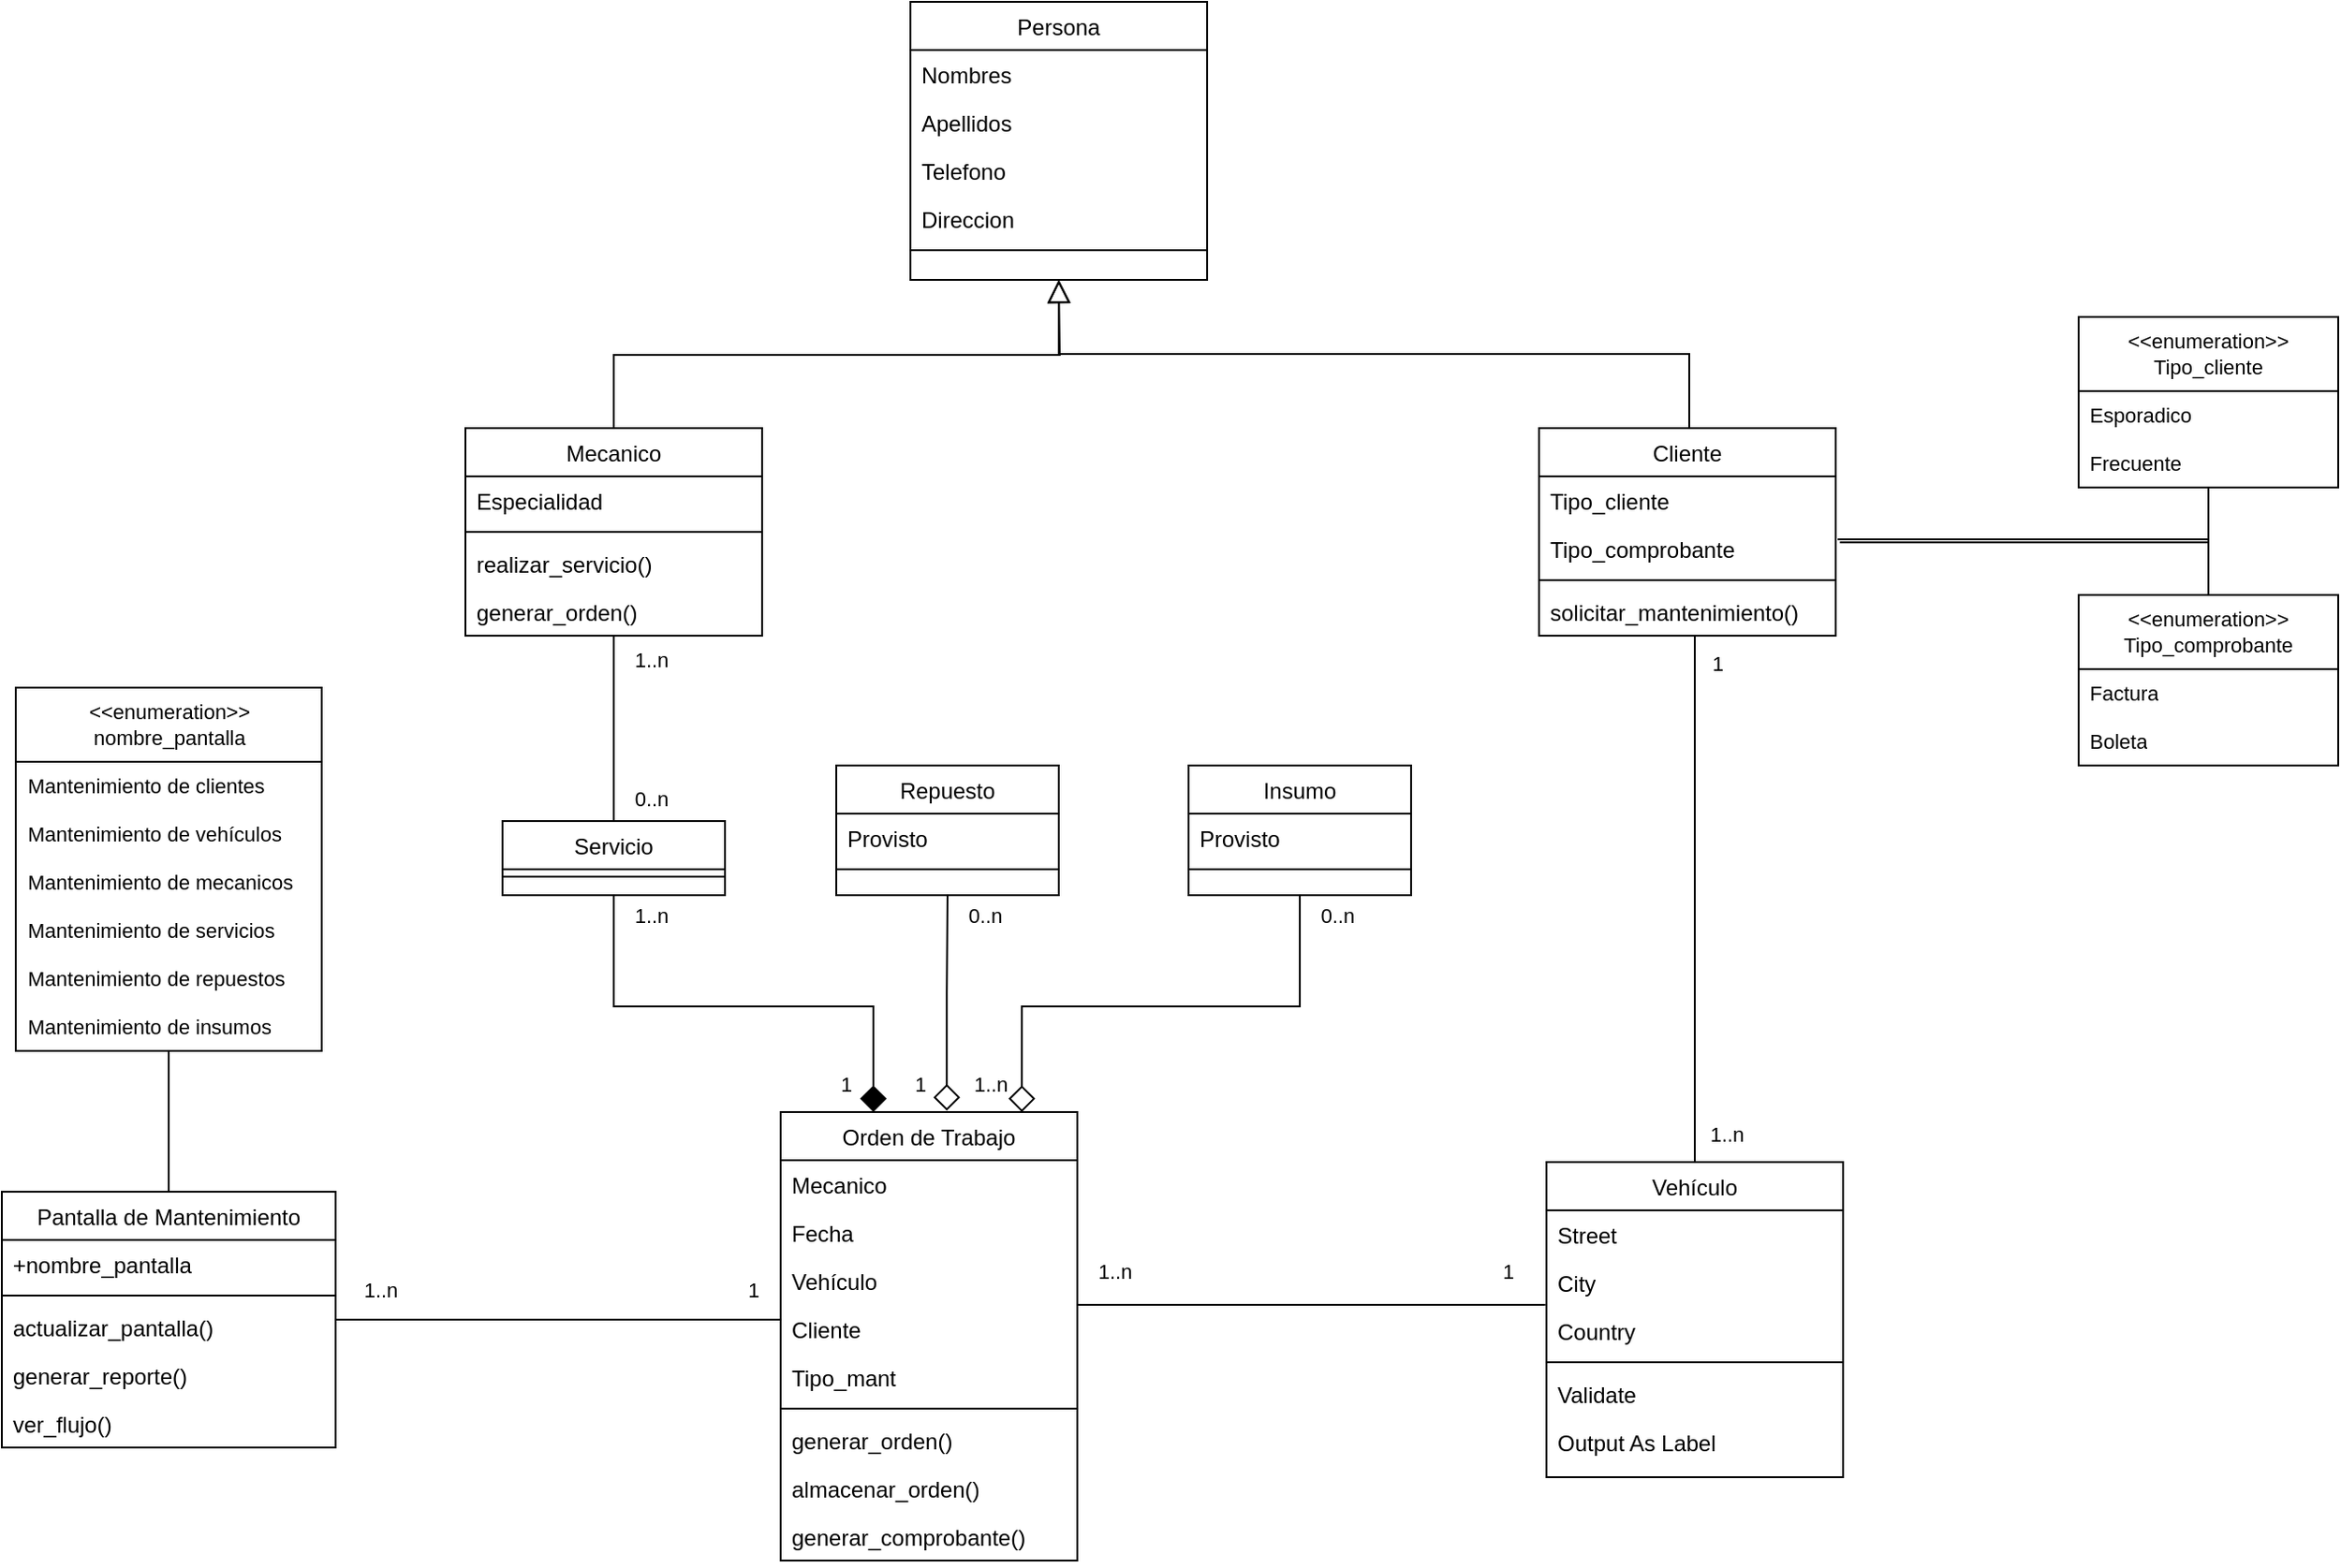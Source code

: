 <mxfile version="21.6.2" type="github">
  <diagram id="C5RBs43oDa-KdzZeNtuy" name="Page-1">
    <mxGraphModel dx="1793" dy="995" grid="1" gridSize="10" guides="1" tooltips="1" connect="1" arrows="1" fold="1" page="1" pageScale="1" pageWidth="827" pageHeight="1169" math="0" shadow="0">
      <root>
        <mxCell id="WIyWlLk6GJQsqaUBKTNV-0" />
        <mxCell id="WIyWlLk6GJQsqaUBKTNV-1" parent="WIyWlLk6GJQsqaUBKTNV-0" />
        <mxCell id="Y1HQkw1NMaZdMYCOKT8y-12" style="edgeStyle=orthogonalEdgeStyle;rounded=0;orthogonalLoop=1;jettySize=auto;html=1;entryX=0.5;entryY=1;entryDx=0;entryDy=0;endArrow=none;endFill=0;startArrow=diamond;startFill=1;jumpSize=11;startSize=12;" edge="1" parent="WIyWlLk6GJQsqaUBKTNV-1" source="Y1HQkw1NMaZdMYCOKT8y-26" target="Y1HQkw1NMaZdMYCOKT8y-0">
          <mxGeometry relative="1" as="geometry">
            <mxPoint x="660" y="742" as="sourcePoint" />
            <Array as="points">
              <mxPoint x="660" y="692" />
              <mxPoint x="520" y="692" />
            </Array>
          </mxGeometry>
        </mxCell>
        <mxCell id="Y1HQkw1NMaZdMYCOKT8y-13" style="edgeStyle=orthogonalEdgeStyle;shape=connector;rounded=0;orthogonalLoop=1;jettySize=auto;html=1;entryX=0.5;entryY=1;entryDx=0;entryDy=0;labelBackgroundColor=default;strokeColor=default;fontFamily=Helvetica;fontSize=11;fontColor=default;endArrow=none;endFill=0;exitX=0.56;exitY=-0.003;exitDx=0;exitDy=0;exitPerimeter=0;startArrow=diamond;startFill=0;startSize=12;" edge="1" parent="WIyWlLk6GJQsqaUBKTNV-1" source="Y1HQkw1NMaZdMYCOKT8y-26" target="Y1HQkw1NMaZdMYCOKT8y-6">
          <mxGeometry relative="1" as="geometry">
            <mxPoint x="700" y="722" as="sourcePoint" />
          </mxGeometry>
        </mxCell>
        <mxCell id="Y1HQkw1NMaZdMYCOKT8y-14" style="edgeStyle=orthogonalEdgeStyle;shape=connector;rounded=0;orthogonalLoop=1;jettySize=auto;html=1;entryX=0.5;entryY=1;entryDx=0;entryDy=0;labelBackgroundColor=default;strokeColor=default;fontFamily=Helvetica;fontSize=11;fontColor=default;endArrow=none;endFill=0;exitX=0.813;exitY=0;exitDx=0;exitDy=0;startArrow=diamond;startFill=0;startSize=12;exitPerimeter=0;" edge="1" parent="WIyWlLk6GJQsqaUBKTNV-1" source="Y1HQkw1NMaZdMYCOKT8y-26" target="Y1HQkw1NMaZdMYCOKT8y-9">
          <mxGeometry relative="1" as="geometry">
            <mxPoint x="740" y="722" as="sourcePoint" />
            <Array as="points">
              <mxPoint x="740" y="692" />
              <mxPoint x="890" y="692" />
            </Array>
          </mxGeometry>
        </mxCell>
        <mxCell id="zkfFHV4jXpPFQw0GAbJ--17" value="Vehículo" style="swimlane;fontStyle=0;align=center;verticalAlign=top;childLayout=stackLayout;horizontal=1;startSize=26;horizontalStack=0;resizeParent=1;resizeLast=0;collapsible=1;marginBottom=0;rounded=0;shadow=0;strokeWidth=1;" parent="WIyWlLk6GJQsqaUBKTNV-1" vertex="1">
          <mxGeometry x="1023" y="776" width="160" height="170" as="geometry">
            <mxRectangle x="640" y="260" width="160" height="26" as="alternateBounds" />
          </mxGeometry>
        </mxCell>
        <mxCell id="zkfFHV4jXpPFQw0GAbJ--18" value="Street" style="text;align=left;verticalAlign=top;spacingLeft=4;spacingRight=4;overflow=hidden;rotatable=0;points=[[0,0.5],[1,0.5]];portConstraint=eastwest;" parent="zkfFHV4jXpPFQw0GAbJ--17" vertex="1">
          <mxGeometry y="26" width="160" height="26" as="geometry" />
        </mxCell>
        <mxCell id="zkfFHV4jXpPFQw0GAbJ--19" value="City" style="text;align=left;verticalAlign=top;spacingLeft=4;spacingRight=4;overflow=hidden;rotatable=0;points=[[0,0.5],[1,0.5]];portConstraint=eastwest;rounded=0;shadow=0;html=0;" parent="zkfFHV4jXpPFQw0GAbJ--17" vertex="1">
          <mxGeometry y="52" width="160" height="26" as="geometry" />
        </mxCell>
        <mxCell id="zkfFHV4jXpPFQw0GAbJ--22" value="Country" style="text;align=left;verticalAlign=top;spacingLeft=4;spacingRight=4;overflow=hidden;rotatable=0;points=[[0,0.5],[1,0.5]];portConstraint=eastwest;rounded=0;shadow=0;html=0;" parent="zkfFHV4jXpPFQw0GAbJ--17" vertex="1">
          <mxGeometry y="78" width="160" height="26" as="geometry" />
        </mxCell>
        <mxCell id="zkfFHV4jXpPFQw0GAbJ--23" value="" style="line;html=1;strokeWidth=1;align=left;verticalAlign=middle;spacingTop=-1;spacingLeft=3;spacingRight=3;rotatable=0;labelPosition=right;points=[];portConstraint=eastwest;" parent="zkfFHV4jXpPFQw0GAbJ--17" vertex="1">
          <mxGeometry y="104" width="160" height="8" as="geometry" />
        </mxCell>
        <mxCell id="zkfFHV4jXpPFQw0GAbJ--24" value="Validate" style="text;align=left;verticalAlign=top;spacingLeft=4;spacingRight=4;overflow=hidden;rotatable=0;points=[[0,0.5],[1,0.5]];portConstraint=eastwest;" parent="zkfFHV4jXpPFQw0GAbJ--17" vertex="1">
          <mxGeometry y="112" width="160" height="26" as="geometry" />
        </mxCell>
        <mxCell id="zkfFHV4jXpPFQw0GAbJ--25" value="Output As Label" style="text;align=left;verticalAlign=top;spacingLeft=4;spacingRight=4;overflow=hidden;rotatable=0;points=[[0,0.5],[1,0.5]];portConstraint=eastwest;" parent="zkfFHV4jXpPFQw0GAbJ--17" vertex="1">
          <mxGeometry y="138" width="160" height="26" as="geometry" />
        </mxCell>
        <mxCell id="zkfFHV4jXpPFQw0GAbJ--26" value="" style="endArrow=none;shadow=0;strokeWidth=1;rounded=0;endFill=0;edgeStyle=elbowEdgeStyle;elbow=vertical;exitX=1;exitY=0.5;exitDx=0;exitDy=0;entryX=-0.004;entryY=-0.03;entryDx=0;entryDy=0;entryPerimeter=0;" parent="WIyWlLk6GJQsqaUBKTNV-1" source="Y1HQkw1NMaZdMYCOKT8y-27" target="zkfFHV4jXpPFQw0GAbJ--22" edge="1">
          <mxGeometry x="0.5" y="41" relative="1" as="geometry">
            <mxPoint x="780" y="790.706" as="sourcePoint" />
            <mxPoint x="940" y="787.769" as="targetPoint" />
            <mxPoint x="-40" y="32" as="offset" />
            <Array as="points">
              <mxPoint x="890" y="853" />
            </Array>
          </mxGeometry>
        </mxCell>
        <mxCell id="Y1HQkw1NMaZdMYCOKT8y-0" value="Servicio" style="swimlane;fontStyle=0;align=center;verticalAlign=top;childLayout=stackLayout;horizontal=1;startSize=26;horizontalStack=0;resizeParent=1;resizeLast=0;collapsible=1;marginBottom=0;rounded=0;shadow=0;strokeWidth=1;" vertex="1" parent="WIyWlLk6GJQsqaUBKTNV-1">
          <mxGeometry x="460" y="592" width="120" height="40" as="geometry">
            <mxRectangle x="350" y="490" width="170" height="26" as="alternateBounds" />
          </mxGeometry>
        </mxCell>
        <mxCell id="Y1HQkw1NMaZdMYCOKT8y-2" value="" style="line;html=1;strokeWidth=1;align=left;verticalAlign=middle;spacingTop=-1;spacingLeft=3;spacingRight=3;rotatable=0;labelPosition=right;points=[];portConstraint=eastwest;" vertex="1" parent="Y1HQkw1NMaZdMYCOKT8y-0">
          <mxGeometry y="26" width="120" height="8" as="geometry" />
        </mxCell>
        <mxCell id="Y1HQkw1NMaZdMYCOKT8y-6" value="Repuesto" style="swimlane;fontStyle=0;align=center;verticalAlign=top;childLayout=stackLayout;horizontal=1;startSize=26;horizontalStack=0;resizeParent=1;resizeLast=0;collapsible=1;marginBottom=0;rounded=0;shadow=0;strokeWidth=1;" vertex="1" parent="WIyWlLk6GJQsqaUBKTNV-1">
          <mxGeometry x="640" y="562" width="120" height="70" as="geometry">
            <mxRectangle x="340" y="380" width="170" height="26" as="alternateBounds" />
          </mxGeometry>
        </mxCell>
        <mxCell id="Y1HQkw1NMaZdMYCOKT8y-71" value="Provisto" style="text;align=left;verticalAlign=top;spacingLeft=4;spacingRight=4;overflow=hidden;rotatable=0;points=[[0,0.5],[1,0.5]];portConstraint=eastwest;" vertex="1" parent="Y1HQkw1NMaZdMYCOKT8y-6">
          <mxGeometry y="26" width="120" height="26" as="geometry" />
        </mxCell>
        <mxCell id="Y1HQkw1NMaZdMYCOKT8y-8" value="" style="line;html=1;strokeWidth=1;align=left;verticalAlign=middle;spacingTop=-1;spacingLeft=3;spacingRight=3;rotatable=0;labelPosition=right;points=[];portConstraint=eastwest;" vertex="1" parent="Y1HQkw1NMaZdMYCOKT8y-6">
          <mxGeometry y="52" width="120" height="8" as="geometry" />
        </mxCell>
        <mxCell id="Y1HQkw1NMaZdMYCOKT8y-9" value="Insumo" style="swimlane;fontStyle=0;align=center;verticalAlign=top;childLayout=stackLayout;horizontal=1;startSize=26;horizontalStack=0;resizeParent=1;resizeLast=0;collapsible=1;marginBottom=0;rounded=0;shadow=0;strokeWidth=1;" vertex="1" parent="WIyWlLk6GJQsqaUBKTNV-1">
          <mxGeometry x="830" y="562" width="120" height="70" as="geometry">
            <mxRectangle x="340" y="380" width="170" height="26" as="alternateBounds" />
          </mxGeometry>
        </mxCell>
        <mxCell id="Y1HQkw1NMaZdMYCOKT8y-10" value="Provisto" style="text;align=left;verticalAlign=top;spacingLeft=4;spacingRight=4;overflow=hidden;rotatable=0;points=[[0,0.5],[1,0.5]];portConstraint=eastwest;" vertex="1" parent="Y1HQkw1NMaZdMYCOKT8y-9">
          <mxGeometry y="26" width="120" height="26" as="geometry" />
        </mxCell>
        <mxCell id="Y1HQkw1NMaZdMYCOKT8y-11" value="" style="line;html=1;strokeWidth=1;align=left;verticalAlign=middle;spacingTop=-1;spacingLeft=3;spacingRight=3;rotatable=0;labelPosition=right;points=[];portConstraint=eastwest;" vertex="1" parent="Y1HQkw1NMaZdMYCOKT8y-9">
          <mxGeometry y="52" width="120" height="8" as="geometry" />
        </mxCell>
        <mxCell id="Y1HQkw1NMaZdMYCOKT8y-26" value="Orden de Trabajo" style="swimlane;fontStyle=0;align=center;verticalAlign=top;childLayout=stackLayout;horizontal=1;startSize=26;horizontalStack=0;resizeParent=1;resizeLast=0;collapsible=1;marginBottom=0;rounded=0;shadow=0;strokeWidth=1;" vertex="1" parent="WIyWlLk6GJQsqaUBKTNV-1">
          <mxGeometry x="610" y="749" width="160" height="242" as="geometry">
            <mxRectangle x="500" y="647" width="160" height="26" as="alternateBounds" />
          </mxGeometry>
        </mxCell>
        <mxCell id="Y1HQkw1NMaZdMYCOKT8y-27" value="Mecanico" style="text;align=left;verticalAlign=top;spacingLeft=4;spacingRight=4;overflow=hidden;rotatable=0;points=[[0,0.5],[1,0.5]];portConstraint=eastwest;" vertex="1" parent="Y1HQkw1NMaZdMYCOKT8y-26">
          <mxGeometry y="26" width="160" height="26" as="geometry" />
        </mxCell>
        <mxCell id="Y1HQkw1NMaZdMYCOKT8y-28" value="Fecha" style="text;align=left;verticalAlign=top;spacingLeft=4;spacingRight=4;overflow=hidden;rotatable=0;points=[[0,0.5],[1,0.5]];portConstraint=eastwest;rounded=0;shadow=0;html=0;" vertex="1" parent="Y1HQkw1NMaZdMYCOKT8y-26">
          <mxGeometry y="52" width="160" height="26" as="geometry" />
        </mxCell>
        <mxCell id="Y1HQkw1NMaZdMYCOKT8y-29" value="Vehículo" style="text;align=left;verticalAlign=top;spacingLeft=4;spacingRight=4;overflow=hidden;rotatable=0;points=[[0,0.5],[1,0.5]];portConstraint=eastwest;rounded=0;shadow=0;html=0;" vertex="1" parent="Y1HQkw1NMaZdMYCOKT8y-26">
          <mxGeometry y="78" width="160" height="26" as="geometry" />
        </mxCell>
        <mxCell id="Y1HQkw1NMaZdMYCOKT8y-49" value="Cliente" style="text;align=left;verticalAlign=top;spacingLeft=4;spacingRight=4;overflow=hidden;rotatable=0;points=[[0,0.5],[1,0.5]];portConstraint=eastwest;rounded=0;shadow=0;html=0;" vertex="1" parent="Y1HQkw1NMaZdMYCOKT8y-26">
          <mxGeometry y="104" width="160" height="26" as="geometry" />
        </mxCell>
        <mxCell id="Y1HQkw1NMaZdMYCOKT8y-50" value="Tipo_mant" style="text;align=left;verticalAlign=top;spacingLeft=4;spacingRight=4;overflow=hidden;rotatable=0;points=[[0,0.5],[1,0.5]];portConstraint=eastwest;rounded=0;shadow=0;html=0;" vertex="1" parent="Y1HQkw1NMaZdMYCOKT8y-26">
          <mxGeometry y="130" width="160" height="26" as="geometry" />
        </mxCell>
        <mxCell id="Y1HQkw1NMaZdMYCOKT8y-30" value="" style="line;html=1;strokeWidth=1;align=left;verticalAlign=middle;spacingTop=-1;spacingLeft=3;spacingRight=3;rotatable=0;labelPosition=right;points=[];portConstraint=eastwest;" vertex="1" parent="Y1HQkw1NMaZdMYCOKT8y-26">
          <mxGeometry y="156" width="160" height="8" as="geometry" />
        </mxCell>
        <mxCell id="Y1HQkw1NMaZdMYCOKT8y-31" value="generar_orden()" style="text;align=left;verticalAlign=top;spacingLeft=4;spacingRight=4;overflow=hidden;rotatable=0;points=[[0,0.5],[1,0.5]];portConstraint=eastwest;" vertex="1" parent="Y1HQkw1NMaZdMYCOKT8y-26">
          <mxGeometry y="164" width="160" height="26" as="geometry" />
        </mxCell>
        <mxCell id="Y1HQkw1NMaZdMYCOKT8y-32" value="almacenar_orden()" style="text;align=left;verticalAlign=top;spacingLeft=4;spacingRight=4;overflow=hidden;rotatable=0;points=[[0,0.5],[1,0.5]];portConstraint=eastwest;" vertex="1" parent="Y1HQkw1NMaZdMYCOKT8y-26">
          <mxGeometry y="190" width="160" height="26" as="geometry" />
        </mxCell>
        <mxCell id="Y1HQkw1NMaZdMYCOKT8y-90" value="generar_comprobante()" style="text;align=left;verticalAlign=top;spacingLeft=4;spacingRight=4;overflow=hidden;rotatable=0;points=[[0,0.5],[1,0.5]];portConstraint=eastwest;" vertex="1" parent="Y1HQkw1NMaZdMYCOKT8y-26">
          <mxGeometry y="216" width="160" height="26" as="geometry" />
        </mxCell>
        <mxCell id="Y1HQkw1NMaZdMYCOKT8y-72" style="edgeStyle=orthogonalEdgeStyle;shape=connector;rounded=0;orthogonalLoop=1;jettySize=auto;html=1;entryX=0;entryY=0.5;entryDx=0;entryDy=0;labelBackgroundColor=default;strokeColor=default;fontFamily=Helvetica;fontSize=11;fontColor=default;endArrow=none;endFill=0;" edge="1" parent="WIyWlLk6GJQsqaUBKTNV-1" source="Y1HQkw1NMaZdMYCOKT8y-33" target="Y1HQkw1NMaZdMYCOKT8y-29">
          <mxGeometry relative="1" as="geometry">
            <Array as="points">
              <mxPoint x="610" y="861" />
            </Array>
          </mxGeometry>
        </mxCell>
        <mxCell id="Y1HQkw1NMaZdMYCOKT8y-33" value="Pantalla de Mantenimiento" style="swimlane;fontStyle=0;align=center;verticalAlign=top;childLayout=stackLayout;horizontal=1;startSize=26;horizontalStack=0;resizeParent=1;resizeLast=0;collapsible=1;marginBottom=0;rounded=0;shadow=0;strokeWidth=1;" vertex="1" parent="WIyWlLk6GJQsqaUBKTNV-1">
          <mxGeometry x="190" y="792" width="180" height="138" as="geometry">
            <mxRectangle x="640" y="260" width="160" height="26" as="alternateBounds" />
          </mxGeometry>
        </mxCell>
        <mxCell id="Y1HQkw1NMaZdMYCOKT8y-34" value="+nombre_pantalla" style="text;align=left;verticalAlign=top;spacingLeft=4;spacingRight=4;overflow=hidden;rotatable=0;points=[[0,0.5],[1,0.5]];portConstraint=eastwest;" vertex="1" parent="Y1HQkw1NMaZdMYCOKT8y-33">
          <mxGeometry y="26" width="180" height="26" as="geometry" />
        </mxCell>
        <mxCell id="Y1HQkw1NMaZdMYCOKT8y-37" value="" style="line;html=1;strokeWidth=1;align=left;verticalAlign=middle;spacingTop=-1;spacingLeft=3;spacingRight=3;rotatable=0;labelPosition=right;points=[];portConstraint=eastwest;" vertex="1" parent="Y1HQkw1NMaZdMYCOKT8y-33">
          <mxGeometry y="52" width="180" height="8" as="geometry" />
        </mxCell>
        <mxCell id="Y1HQkw1NMaZdMYCOKT8y-38" value="actualizar_pantalla()" style="text;align=left;verticalAlign=top;spacingLeft=4;spacingRight=4;overflow=hidden;rotatable=0;points=[[0,0.5],[1,0.5]];portConstraint=eastwest;" vertex="1" parent="Y1HQkw1NMaZdMYCOKT8y-33">
          <mxGeometry y="60" width="180" height="26" as="geometry" />
        </mxCell>
        <mxCell id="Y1HQkw1NMaZdMYCOKT8y-91" value="generar_reporte()" style="text;align=left;verticalAlign=top;spacingLeft=4;spacingRight=4;overflow=hidden;rotatable=0;points=[[0,0.5],[1,0.5]];portConstraint=eastwest;" vertex="1" parent="Y1HQkw1NMaZdMYCOKT8y-33">
          <mxGeometry y="86" width="180" height="26" as="geometry" />
        </mxCell>
        <mxCell id="Y1HQkw1NMaZdMYCOKT8y-92" value="ver_flujo()" style="text;align=left;verticalAlign=top;spacingLeft=4;spacingRight=4;overflow=hidden;rotatable=0;points=[[0,0.5],[1,0.5]];portConstraint=eastwest;" vertex="1" parent="Y1HQkw1NMaZdMYCOKT8y-33">
          <mxGeometry y="112" width="180" height="26" as="geometry" />
        </mxCell>
        <mxCell id="Y1HQkw1NMaZdMYCOKT8y-70" style="edgeStyle=orthogonalEdgeStyle;shape=connector;rounded=0;orthogonalLoop=1;jettySize=auto;html=1;labelBackgroundColor=default;strokeColor=default;fontFamily=Helvetica;fontSize=11;fontColor=default;endArrow=block;endFill=0;endSize=10;entryX=0.5;entryY=1;entryDx=0;entryDy=0;" edge="1" parent="WIyWlLk6GJQsqaUBKTNV-1" target="Y1HQkw1NMaZdMYCOKT8y-59">
          <mxGeometry relative="1" as="geometry">
            <mxPoint x="780" y="310" as="targetPoint" />
            <mxPoint x="1100" y="380" as="sourcePoint" />
            <Array as="points">
              <mxPoint x="1100" y="340" />
              <mxPoint x="760" y="340" />
            </Array>
          </mxGeometry>
        </mxCell>
        <mxCell id="Y1HQkw1NMaZdMYCOKT8y-47" style="edgeStyle=orthogonalEdgeStyle;shape=connector;rounded=0;orthogonalLoop=1;jettySize=auto;html=1;entryX=0.525;entryY=1.017;entryDx=0;entryDy=0;labelBackgroundColor=default;strokeColor=default;fontFamily=Helvetica;fontSize=11;fontColor=default;endArrow=none;endFill=0;entryPerimeter=0;" edge="1" parent="WIyWlLk6GJQsqaUBKTNV-1" source="zkfFHV4jXpPFQw0GAbJ--17" target="Y1HQkw1NMaZdMYCOKT8y-86">
          <mxGeometry relative="1" as="geometry">
            <mxPoint x="1100" y="520" as="targetPoint" />
          </mxGeometry>
        </mxCell>
        <mxCell id="Y1HQkw1NMaZdMYCOKT8y-58" style="edgeStyle=orthogonalEdgeStyle;shape=connector;rounded=0;orthogonalLoop=1;jettySize=auto;html=1;entryX=0.5;entryY=0;entryDx=0;entryDy=0;labelBackgroundColor=default;strokeColor=default;fontFamily=Helvetica;fontSize=11;fontColor=default;endArrow=none;endFill=0;" edge="1" parent="WIyWlLk6GJQsqaUBKTNV-1" source="Y1HQkw1NMaZdMYCOKT8y-51" target="Y1HQkw1NMaZdMYCOKT8y-0">
          <mxGeometry relative="1" as="geometry" />
        </mxCell>
        <mxCell id="Y1HQkw1NMaZdMYCOKT8y-69" style="edgeStyle=orthogonalEdgeStyle;shape=connector;rounded=0;orthogonalLoop=1;jettySize=auto;html=1;labelBackgroundColor=default;strokeColor=default;fontFamily=Helvetica;fontSize=11;fontColor=default;endArrow=block;endFill=0;exitX=0.5;exitY=0;exitDx=0;exitDy=0;strokeWidth=1;endSize=10;" edge="1" parent="WIyWlLk6GJQsqaUBKTNV-1" source="Y1HQkw1NMaZdMYCOKT8y-51">
          <mxGeometry relative="1" as="geometry">
            <mxPoint x="760" y="300" as="targetPoint" />
          </mxGeometry>
        </mxCell>
        <mxCell id="Y1HQkw1NMaZdMYCOKT8y-51" value="Mecanico" style="swimlane;fontStyle=0;align=center;verticalAlign=top;childLayout=stackLayout;horizontal=1;startSize=26;horizontalStack=0;resizeParent=1;resizeLast=0;collapsible=1;marginBottom=0;rounded=0;shadow=0;strokeWidth=1;" vertex="1" parent="WIyWlLk6GJQsqaUBKTNV-1">
          <mxGeometry x="440" y="380" width="160" height="112" as="geometry">
            <mxRectangle x="640" y="260" width="160" height="26" as="alternateBounds" />
          </mxGeometry>
        </mxCell>
        <mxCell id="Y1HQkw1NMaZdMYCOKT8y-53" value="Especialidad" style="text;align=left;verticalAlign=top;spacingLeft=4;spacingRight=4;overflow=hidden;rotatable=0;points=[[0,0.5],[1,0.5]];portConstraint=eastwest;rounded=0;shadow=0;html=0;" vertex="1" parent="Y1HQkw1NMaZdMYCOKT8y-51">
          <mxGeometry y="26" width="160" height="26" as="geometry" />
        </mxCell>
        <mxCell id="Y1HQkw1NMaZdMYCOKT8y-55" value="" style="line;html=1;strokeWidth=1;align=left;verticalAlign=middle;spacingTop=-1;spacingLeft=3;spacingRight=3;rotatable=0;labelPosition=right;points=[];portConstraint=eastwest;" vertex="1" parent="Y1HQkw1NMaZdMYCOKT8y-51">
          <mxGeometry y="52" width="160" height="8" as="geometry" />
        </mxCell>
        <mxCell id="Y1HQkw1NMaZdMYCOKT8y-56" value="realizar_servicio()" style="text;align=left;verticalAlign=top;spacingLeft=4;spacingRight=4;overflow=hidden;rotatable=0;points=[[0,0.5],[1,0.5]];portConstraint=eastwest;" vertex="1" parent="Y1HQkw1NMaZdMYCOKT8y-51">
          <mxGeometry y="60" width="160" height="26" as="geometry" />
        </mxCell>
        <mxCell id="Y1HQkw1NMaZdMYCOKT8y-89" value="generar_orden()" style="text;align=left;verticalAlign=top;spacingLeft=4;spacingRight=4;overflow=hidden;rotatable=0;points=[[0,0.5],[1,0.5]];portConstraint=eastwest;" vertex="1" parent="Y1HQkw1NMaZdMYCOKT8y-51">
          <mxGeometry y="86" width="160" height="26" as="geometry" />
        </mxCell>
        <mxCell id="Y1HQkw1NMaZdMYCOKT8y-59" value="Persona" style="swimlane;fontStyle=0;align=center;verticalAlign=top;childLayout=stackLayout;horizontal=1;startSize=26;horizontalStack=0;resizeParent=1;resizeLast=0;collapsible=1;marginBottom=0;rounded=0;shadow=0;strokeWidth=1;" vertex="1" parent="WIyWlLk6GJQsqaUBKTNV-1">
          <mxGeometry x="680" y="150" width="160" height="150" as="geometry">
            <mxRectangle x="640" y="260" width="160" height="26" as="alternateBounds" />
          </mxGeometry>
        </mxCell>
        <mxCell id="Y1HQkw1NMaZdMYCOKT8y-60" value="Nombres" style="text;align=left;verticalAlign=top;spacingLeft=4;spacingRight=4;overflow=hidden;rotatable=0;points=[[0,0.5],[1,0.5]];portConstraint=eastwest;" vertex="1" parent="Y1HQkw1NMaZdMYCOKT8y-59">
          <mxGeometry y="26" width="160" height="26" as="geometry" />
        </mxCell>
        <mxCell id="Y1HQkw1NMaZdMYCOKT8y-61" value="Apellidos" style="text;align=left;verticalAlign=top;spacingLeft=4;spacingRight=4;overflow=hidden;rotatable=0;points=[[0,0.5],[1,0.5]];portConstraint=eastwest;rounded=0;shadow=0;html=0;" vertex="1" parent="Y1HQkw1NMaZdMYCOKT8y-59">
          <mxGeometry y="52" width="160" height="26" as="geometry" />
        </mxCell>
        <mxCell id="Y1HQkw1NMaZdMYCOKT8y-62" value="Telefono" style="text;align=left;verticalAlign=top;spacingLeft=4;spacingRight=4;overflow=hidden;rotatable=0;points=[[0,0.5],[1,0.5]];portConstraint=eastwest;rounded=0;shadow=0;html=0;" vertex="1" parent="Y1HQkw1NMaZdMYCOKT8y-59">
          <mxGeometry y="78" width="160" height="26" as="geometry" />
        </mxCell>
        <mxCell id="Y1HQkw1NMaZdMYCOKT8y-66" value="Direccion" style="text;align=left;verticalAlign=top;spacingLeft=4;spacingRight=4;overflow=hidden;rotatable=0;points=[[0,0.5],[1,0.5]];portConstraint=eastwest;rounded=0;shadow=0;html=0;" vertex="1" parent="Y1HQkw1NMaZdMYCOKT8y-59">
          <mxGeometry y="104" width="160" height="26" as="geometry" />
        </mxCell>
        <mxCell id="Y1HQkw1NMaZdMYCOKT8y-63" value="" style="line;html=1;strokeWidth=1;align=left;verticalAlign=middle;spacingTop=-1;spacingLeft=3;spacingRight=3;rotatable=0;labelPosition=right;points=[];portConstraint=eastwest;" vertex="1" parent="Y1HQkw1NMaZdMYCOKT8y-59">
          <mxGeometry y="130" width="160" height="8" as="geometry" />
        </mxCell>
        <mxCell id="Y1HQkw1NMaZdMYCOKT8y-80" style="edgeStyle=orthogonalEdgeStyle;shape=connector;rounded=0;orthogonalLoop=1;jettySize=auto;html=1;entryX=1.014;entryY=0.369;entryDx=0;entryDy=0;entryPerimeter=0;labelBackgroundColor=default;strokeColor=default;fontFamily=Helvetica;fontSize=11;fontColor=default;endArrow=none;endFill=0;" edge="1" parent="WIyWlLk6GJQsqaUBKTNV-1" source="Y1HQkw1NMaZdMYCOKT8y-73" target="Y1HQkw1NMaZdMYCOKT8y-88">
          <mxGeometry relative="1" as="geometry">
            <mxPoint x="1179.2" y="436.03" as="targetPoint" />
          </mxGeometry>
        </mxCell>
        <mxCell id="Y1HQkw1NMaZdMYCOKT8y-73" value="&amp;lt;&amp;lt;enumeration&amp;gt;&amp;gt;&lt;br&gt;Tipo_cliente" style="swimlane;fontStyle=0;childLayout=stackLayout;horizontal=1;startSize=40;fillColor=none;horizontalStack=0;resizeParent=1;resizeParentMax=0;resizeLast=0;collapsible=1;marginBottom=0;whiteSpace=wrap;html=1;fontFamily=Helvetica;fontSize=11;fontColor=default;" vertex="1" parent="WIyWlLk6GJQsqaUBKTNV-1">
          <mxGeometry x="1310" y="320" width="140" height="92" as="geometry" />
        </mxCell>
        <mxCell id="Y1HQkw1NMaZdMYCOKT8y-74" value="Esporadico" style="text;strokeColor=none;fillColor=none;align=left;verticalAlign=top;spacingLeft=4;spacingRight=4;overflow=hidden;rotatable=0;points=[[0,0.5],[1,0.5]];portConstraint=eastwest;whiteSpace=wrap;html=1;fontSize=11;fontFamily=Helvetica;fontColor=default;" vertex="1" parent="Y1HQkw1NMaZdMYCOKT8y-73">
          <mxGeometry y="40" width="140" height="26" as="geometry" />
        </mxCell>
        <mxCell id="Y1HQkw1NMaZdMYCOKT8y-75" value="Frecuente" style="text;strokeColor=none;fillColor=none;align=left;verticalAlign=top;spacingLeft=4;spacingRight=4;overflow=hidden;rotatable=0;points=[[0,0.5],[1,0.5]];portConstraint=eastwest;whiteSpace=wrap;html=1;fontSize=11;fontFamily=Helvetica;fontColor=default;" vertex="1" parent="Y1HQkw1NMaZdMYCOKT8y-73">
          <mxGeometry y="66" width="140" height="26" as="geometry" />
        </mxCell>
        <mxCell id="Y1HQkw1NMaZdMYCOKT8y-81" style="edgeStyle=orthogonalEdgeStyle;shape=connector;rounded=0;orthogonalLoop=1;jettySize=auto;html=1;labelBackgroundColor=default;strokeColor=default;fontFamily=Helvetica;fontSize=11;fontColor=default;endArrow=none;endFill=0;" edge="1" parent="WIyWlLk6GJQsqaUBKTNV-1" source="Y1HQkw1NMaZdMYCOKT8y-77">
          <mxGeometry relative="1" as="geometry">
            <mxPoint x="1180" y="440" as="targetPoint" />
            <Array as="points">
              <mxPoint x="1380" y="440" />
            </Array>
          </mxGeometry>
        </mxCell>
        <mxCell id="Y1HQkw1NMaZdMYCOKT8y-77" value="&amp;lt;&amp;lt;enumeration&amp;gt;&amp;gt;&lt;br&gt;Tipo_comprobante" style="swimlane;fontStyle=0;childLayout=stackLayout;horizontal=1;startSize=40;fillColor=none;horizontalStack=0;resizeParent=1;resizeParentMax=0;resizeLast=0;collapsible=1;marginBottom=0;whiteSpace=wrap;html=1;fontFamily=Helvetica;fontSize=11;fontColor=default;" vertex="1" parent="WIyWlLk6GJQsqaUBKTNV-1">
          <mxGeometry x="1310" y="470" width="140" height="92" as="geometry" />
        </mxCell>
        <mxCell id="Y1HQkw1NMaZdMYCOKT8y-78" value="Factura" style="text;strokeColor=none;fillColor=none;align=left;verticalAlign=top;spacingLeft=4;spacingRight=4;overflow=hidden;rotatable=0;points=[[0,0.5],[1,0.5]];portConstraint=eastwest;whiteSpace=wrap;html=1;fontSize=11;fontFamily=Helvetica;fontColor=default;" vertex="1" parent="Y1HQkw1NMaZdMYCOKT8y-77">
          <mxGeometry y="40" width="140" height="26" as="geometry" />
        </mxCell>
        <mxCell id="Y1HQkw1NMaZdMYCOKT8y-79" value="Boleta" style="text;strokeColor=none;fillColor=none;align=left;verticalAlign=top;spacingLeft=4;spacingRight=4;overflow=hidden;rotatable=0;points=[[0,0.5],[1,0.5]];portConstraint=eastwest;whiteSpace=wrap;html=1;fontSize=11;fontFamily=Helvetica;fontColor=default;" vertex="1" parent="Y1HQkw1NMaZdMYCOKT8y-77">
          <mxGeometry y="66" width="140" height="26" as="geometry" />
        </mxCell>
        <mxCell id="Y1HQkw1NMaZdMYCOKT8y-83" value="Cliente" style="swimlane;fontStyle=0;align=center;verticalAlign=top;childLayout=stackLayout;horizontal=1;startSize=26;horizontalStack=0;resizeParent=1;resizeLast=0;collapsible=1;marginBottom=0;rounded=0;shadow=0;strokeWidth=1;" vertex="1" parent="WIyWlLk6GJQsqaUBKTNV-1">
          <mxGeometry x="1019" y="380" width="160" height="112" as="geometry">
            <mxRectangle x="640" y="260" width="160" height="26" as="alternateBounds" />
          </mxGeometry>
        </mxCell>
        <mxCell id="Y1HQkw1NMaZdMYCOKT8y-84" value="Tipo_cliente" style="text;align=left;verticalAlign=top;spacingLeft=4;spacingRight=4;overflow=hidden;rotatable=0;points=[[0,0.5],[1,0.5]];portConstraint=eastwest;rounded=0;shadow=0;html=0;" vertex="1" parent="Y1HQkw1NMaZdMYCOKT8y-83">
          <mxGeometry y="26" width="160" height="26" as="geometry" />
        </mxCell>
        <mxCell id="Y1HQkw1NMaZdMYCOKT8y-88" value="Tipo_comprobante" style="text;align=left;verticalAlign=top;spacingLeft=4;spacingRight=4;overflow=hidden;rotatable=0;points=[[0,0.5],[1,0.5]];portConstraint=eastwest;rounded=0;shadow=0;html=0;" vertex="1" parent="Y1HQkw1NMaZdMYCOKT8y-83">
          <mxGeometry y="52" width="160" height="26" as="geometry" />
        </mxCell>
        <mxCell id="Y1HQkw1NMaZdMYCOKT8y-85" value="" style="line;html=1;strokeWidth=1;align=left;verticalAlign=middle;spacingTop=-1;spacingLeft=3;spacingRight=3;rotatable=0;labelPosition=right;points=[];portConstraint=eastwest;" vertex="1" parent="Y1HQkw1NMaZdMYCOKT8y-83">
          <mxGeometry y="78" width="160" height="8" as="geometry" />
        </mxCell>
        <mxCell id="Y1HQkw1NMaZdMYCOKT8y-86" value="solicitar_mantenimiento()" style="text;align=left;verticalAlign=top;spacingLeft=4;spacingRight=4;overflow=hidden;rotatable=0;points=[[0,0.5],[1,0.5]];portConstraint=eastwest;" vertex="1" parent="Y1HQkw1NMaZdMYCOKT8y-83">
          <mxGeometry y="86" width="160" height="26" as="geometry" />
        </mxCell>
        <mxCell id="Y1HQkw1NMaZdMYCOKT8y-93" value="1..n" style="text;html=1;align=center;verticalAlign=middle;resizable=0;points=[];autosize=1;strokeColor=none;fillColor=none;fontSize=11;fontFamily=Helvetica;fontColor=default;" vertex="1" parent="WIyWlLk6GJQsqaUBKTNV-1">
          <mxGeometry x="374" y="830" width="40" height="30" as="geometry" />
        </mxCell>
        <mxCell id="Y1HQkw1NMaZdMYCOKT8y-94" value="1..n" style="text;html=1;align=center;verticalAlign=middle;resizable=0;points=[];autosize=1;strokeColor=none;fillColor=none;fontSize=11;fontFamily=Helvetica;fontColor=default;" vertex="1" parent="WIyWlLk6GJQsqaUBKTNV-1">
          <mxGeometry x="520" y="490" width="40" height="30" as="geometry" />
        </mxCell>
        <mxCell id="Y1HQkw1NMaZdMYCOKT8y-95" value="0..n" style="text;html=1;align=center;verticalAlign=middle;resizable=0;points=[];autosize=1;strokeColor=none;fillColor=none;fontSize=11;fontFamily=Helvetica;fontColor=default;" vertex="1" parent="WIyWlLk6GJQsqaUBKTNV-1">
          <mxGeometry x="520" y="565" width="40" height="30" as="geometry" />
        </mxCell>
        <mxCell id="Y1HQkw1NMaZdMYCOKT8y-96" value="1" style="text;html=1;align=center;verticalAlign=middle;resizable=0;points=[];autosize=1;strokeColor=none;fillColor=none;fontSize=11;fontFamily=Helvetica;fontColor=default;" vertex="1" parent="WIyWlLk6GJQsqaUBKTNV-1">
          <mxGeometry x="1100" y="492" width="30" height="30" as="geometry" />
        </mxCell>
        <mxCell id="Y1HQkw1NMaZdMYCOKT8y-97" value="1..n" style="text;html=1;align=center;verticalAlign=middle;resizable=0;points=[];autosize=1;strokeColor=none;fillColor=none;fontSize=11;fontFamily=Helvetica;fontColor=default;" vertex="1" parent="WIyWlLk6GJQsqaUBKTNV-1">
          <mxGeometry x="1100" y="746" width="40" height="30" as="geometry" />
        </mxCell>
        <mxCell id="Y1HQkw1NMaZdMYCOKT8y-98" value="1" style="text;html=1;align=center;verticalAlign=middle;resizable=0;points=[];autosize=1;strokeColor=none;fillColor=none;fontSize=11;fontFamily=Helvetica;fontColor=default;" vertex="1" parent="WIyWlLk6GJQsqaUBKTNV-1">
          <mxGeometry x="580" y="830" width="30" height="30" as="geometry" />
        </mxCell>
        <mxCell id="Y1HQkw1NMaZdMYCOKT8y-99" value="1..n" style="text;html=1;align=center;verticalAlign=middle;resizable=0;points=[];autosize=1;strokeColor=none;fillColor=none;fontSize=11;fontFamily=Helvetica;fontColor=default;" vertex="1" parent="WIyWlLk6GJQsqaUBKTNV-1">
          <mxGeometry x="520" y="628" width="40" height="30" as="geometry" />
        </mxCell>
        <mxCell id="Y1HQkw1NMaZdMYCOKT8y-100" value="0..n" style="text;html=1;align=center;verticalAlign=middle;resizable=0;points=[];autosize=1;strokeColor=none;fillColor=none;fontSize=11;fontFamily=Helvetica;fontColor=default;" vertex="1" parent="WIyWlLk6GJQsqaUBKTNV-1">
          <mxGeometry x="700" y="628" width="40" height="30" as="geometry" />
        </mxCell>
        <mxCell id="Y1HQkw1NMaZdMYCOKT8y-101" value="0..n" style="text;html=1;align=center;verticalAlign=middle;resizable=0;points=[];autosize=1;strokeColor=none;fillColor=none;fontSize=11;fontFamily=Helvetica;fontColor=default;" vertex="1" parent="WIyWlLk6GJQsqaUBKTNV-1">
          <mxGeometry x="890" y="628" width="40" height="30" as="geometry" />
        </mxCell>
        <mxCell id="Y1HQkw1NMaZdMYCOKT8y-102" value="1" style="text;html=1;align=center;verticalAlign=middle;resizable=0;points=[];autosize=1;strokeColor=none;fillColor=none;fontSize=11;fontFamily=Helvetica;fontColor=default;" vertex="1" parent="WIyWlLk6GJQsqaUBKTNV-1">
          <mxGeometry x="630" y="719" width="30" height="30" as="geometry" />
        </mxCell>
        <mxCell id="Y1HQkw1NMaZdMYCOKT8y-103" value="1" style="text;html=1;align=center;verticalAlign=middle;resizable=0;points=[];autosize=1;strokeColor=none;fillColor=none;fontSize=11;fontFamily=Helvetica;fontColor=default;" vertex="1" parent="WIyWlLk6GJQsqaUBKTNV-1">
          <mxGeometry x="670" y="719" width="30" height="30" as="geometry" />
        </mxCell>
        <mxCell id="Y1HQkw1NMaZdMYCOKT8y-104" value="1..n" style="text;html=1;align=center;verticalAlign=middle;resizable=0;points=[];autosize=1;strokeColor=none;fillColor=none;fontSize=11;fontFamily=Helvetica;fontColor=default;" vertex="1" parent="WIyWlLk6GJQsqaUBKTNV-1">
          <mxGeometry x="703" y="719" width="40" height="30" as="geometry" />
        </mxCell>
        <mxCell id="Y1HQkw1NMaZdMYCOKT8y-105" value="1..n" style="text;html=1;align=center;verticalAlign=middle;resizable=0;points=[];autosize=1;strokeColor=none;fillColor=none;fontSize=11;fontFamily=Helvetica;fontColor=default;" vertex="1" parent="WIyWlLk6GJQsqaUBKTNV-1">
          <mxGeometry x="770" y="820" width="40" height="30" as="geometry" />
        </mxCell>
        <mxCell id="Y1HQkw1NMaZdMYCOKT8y-106" value="1" style="text;html=1;align=center;verticalAlign=middle;resizable=0;points=[];autosize=1;strokeColor=none;fillColor=none;fontSize=11;fontFamily=Helvetica;fontColor=default;" vertex="1" parent="WIyWlLk6GJQsqaUBKTNV-1">
          <mxGeometry x="987" y="820" width="30" height="30" as="geometry" />
        </mxCell>
        <mxCell id="Y1HQkw1NMaZdMYCOKT8y-110" style="edgeStyle=orthogonalEdgeStyle;shape=connector;rounded=0;orthogonalLoop=1;jettySize=auto;html=1;entryX=0.5;entryY=0;entryDx=0;entryDy=0;labelBackgroundColor=default;strokeColor=default;fontFamily=Helvetica;fontSize=11;fontColor=default;endArrow=none;endFill=0;" edge="1" parent="WIyWlLk6GJQsqaUBKTNV-1" source="Y1HQkw1NMaZdMYCOKT8y-107" target="Y1HQkw1NMaZdMYCOKT8y-33">
          <mxGeometry relative="1" as="geometry" />
        </mxCell>
        <mxCell id="Y1HQkw1NMaZdMYCOKT8y-107" value="&amp;lt;&amp;lt;enumeration&amp;gt;&amp;gt;&lt;br&gt;nombre_pantalla" style="swimlane;fontStyle=0;childLayout=stackLayout;horizontal=1;startSize=40;fillColor=none;horizontalStack=0;resizeParent=1;resizeParentMax=0;resizeLast=0;collapsible=1;marginBottom=0;whiteSpace=wrap;html=1;fontFamily=Helvetica;fontSize=11;fontColor=default;" vertex="1" parent="WIyWlLk6GJQsqaUBKTNV-1">
          <mxGeometry x="197.5" y="520" width="165" height="196" as="geometry" />
        </mxCell>
        <mxCell id="Y1HQkw1NMaZdMYCOKT8y-108" value="Mantenimiento de clientes" style="text;strokeColor=none;fillColor=none;align=left;verticalAlign=top;spacingLeft=4;spacingRight=4;overflow=hidden;rotatable=0;points=[[0,0.5],[1,0.5]];portConstraint=eastwest;whiteSpace=wrap;html=1;fontSize=11;fontFamily=Helvetica;fontColor=default;" vertex="1" parent="Y1HQkw1NMaZdMYCOKT8y-107">
          <mxGeometry y="40" width="165" height="26" as="geometry" />
        </mxCell>
        <mxCell id="Y1HQkw1NMaZdMYCOKT8y-109" value="Mantenimiento de vehículos" style="text;strokeColor=none;fillColor=none;align=left;verticalAlign=top;spacingLeft=4;spacingRight=4;overflow=hidden;rotatable=0;points=[[0,0.5],[1,0.5]];portConstraint=eastwest;whiteSpace=wrap;html=1;fontSize=11;fontFamily=Helvetica;fontColor=default;" vertex="1" parent="Y1HQkw1NMaZdMYCOKT8y-107">
          <mxGeometry y="66" width="165" height="26" as="geometry" />
        </mxCell>
        <mxCell id="Y1HQkw1NMaZdMYCOKT8y-114" value="Mantenimiento de mecanicos" style="text;strokeColor=none;fillColor=none;align=left;verticalAlign=top;spacingLeft=4;spacingRight=4;overflow=hidden;rotatable=0;points=[[0,0.5],[1,0.5]];portConstraint=eastwest;whiteSpace=wrap;html=1;fontSize=11;fontFamily=Helvetica;fontColor=default;" vertex="1" parent="Y1HQkw1NMaZdMYCOKT8y-107">
          <mxGeometry y="92" width="165" height="26" as="geometry" />
        </mxCell>
        <mxCell id="Y1HQkw1NMaZdMYCOKT8y-113" value="Mantenimiento de servicios" style="text;strokeColor=none;fillColor=none;align=left;verticalAlign=top;spacingLeft=4;spacingRight=4;overflow=hidden;rotatable=0;points=[[0,0.5],[1,0.5]];portConstraint=eastwest;whiteSpace=wrap;html=1;fontSize=11;fontFamily=Helvetica;fontColor=default;" vertex="1" parent="Y1HQkw1NMaZdMYCOKT8y-107">
          <mxGeometry y="118" width="165" height="26" as="geometry" />
        </mxCell>
        <mxCell id="Y1HQkw1NMaZdMYCOKT8y-112" value="Mantenimiento de repuestos" style="text;strokeColor=none;fillColor=none;align=left;verticalAlign=top;spacingLeft=4;spacingRight=4;overflow=hidden;rotatable=0;points=[[0,0.5],[1,0.5]];portConstraint=eastwest;whiteSpace=wrap;html=1;fontSize=11;fontFamily=Helvetica;fontColor=default;" vertex="1" parent="Y1HQkw1NMaZdMYCOKT8y-107">
          <mxGeometry y="144" width="165" height="26" as="geometry" />
        </mxCell>
        <mxCell id="Y1HQkw1NMaZdMYCOKT8y-115" value="Mantenimiento de insumos" style="text;strokeColor=none;fillColor=none;align=left;verticalAlign=top;spacingLeft=4;spacingRight=4;overflow=hidden;rotatable=0;points=[[0,0.5],[1,0.5]];portConstraint=eastwest;whiteSpace=wrap;html=1;fontSize=11;fontFamily=Helvetica;fontColor=default;" vertex="1" parent="Y1HQkw1NMaZdMYCOKT8y-107">
          <mxGeometry y="170" width="165" height="26" as="geometry" />
        </mxCell>
      </root>
    </mxGraphModel>
  </diagram>
</mxfile>
